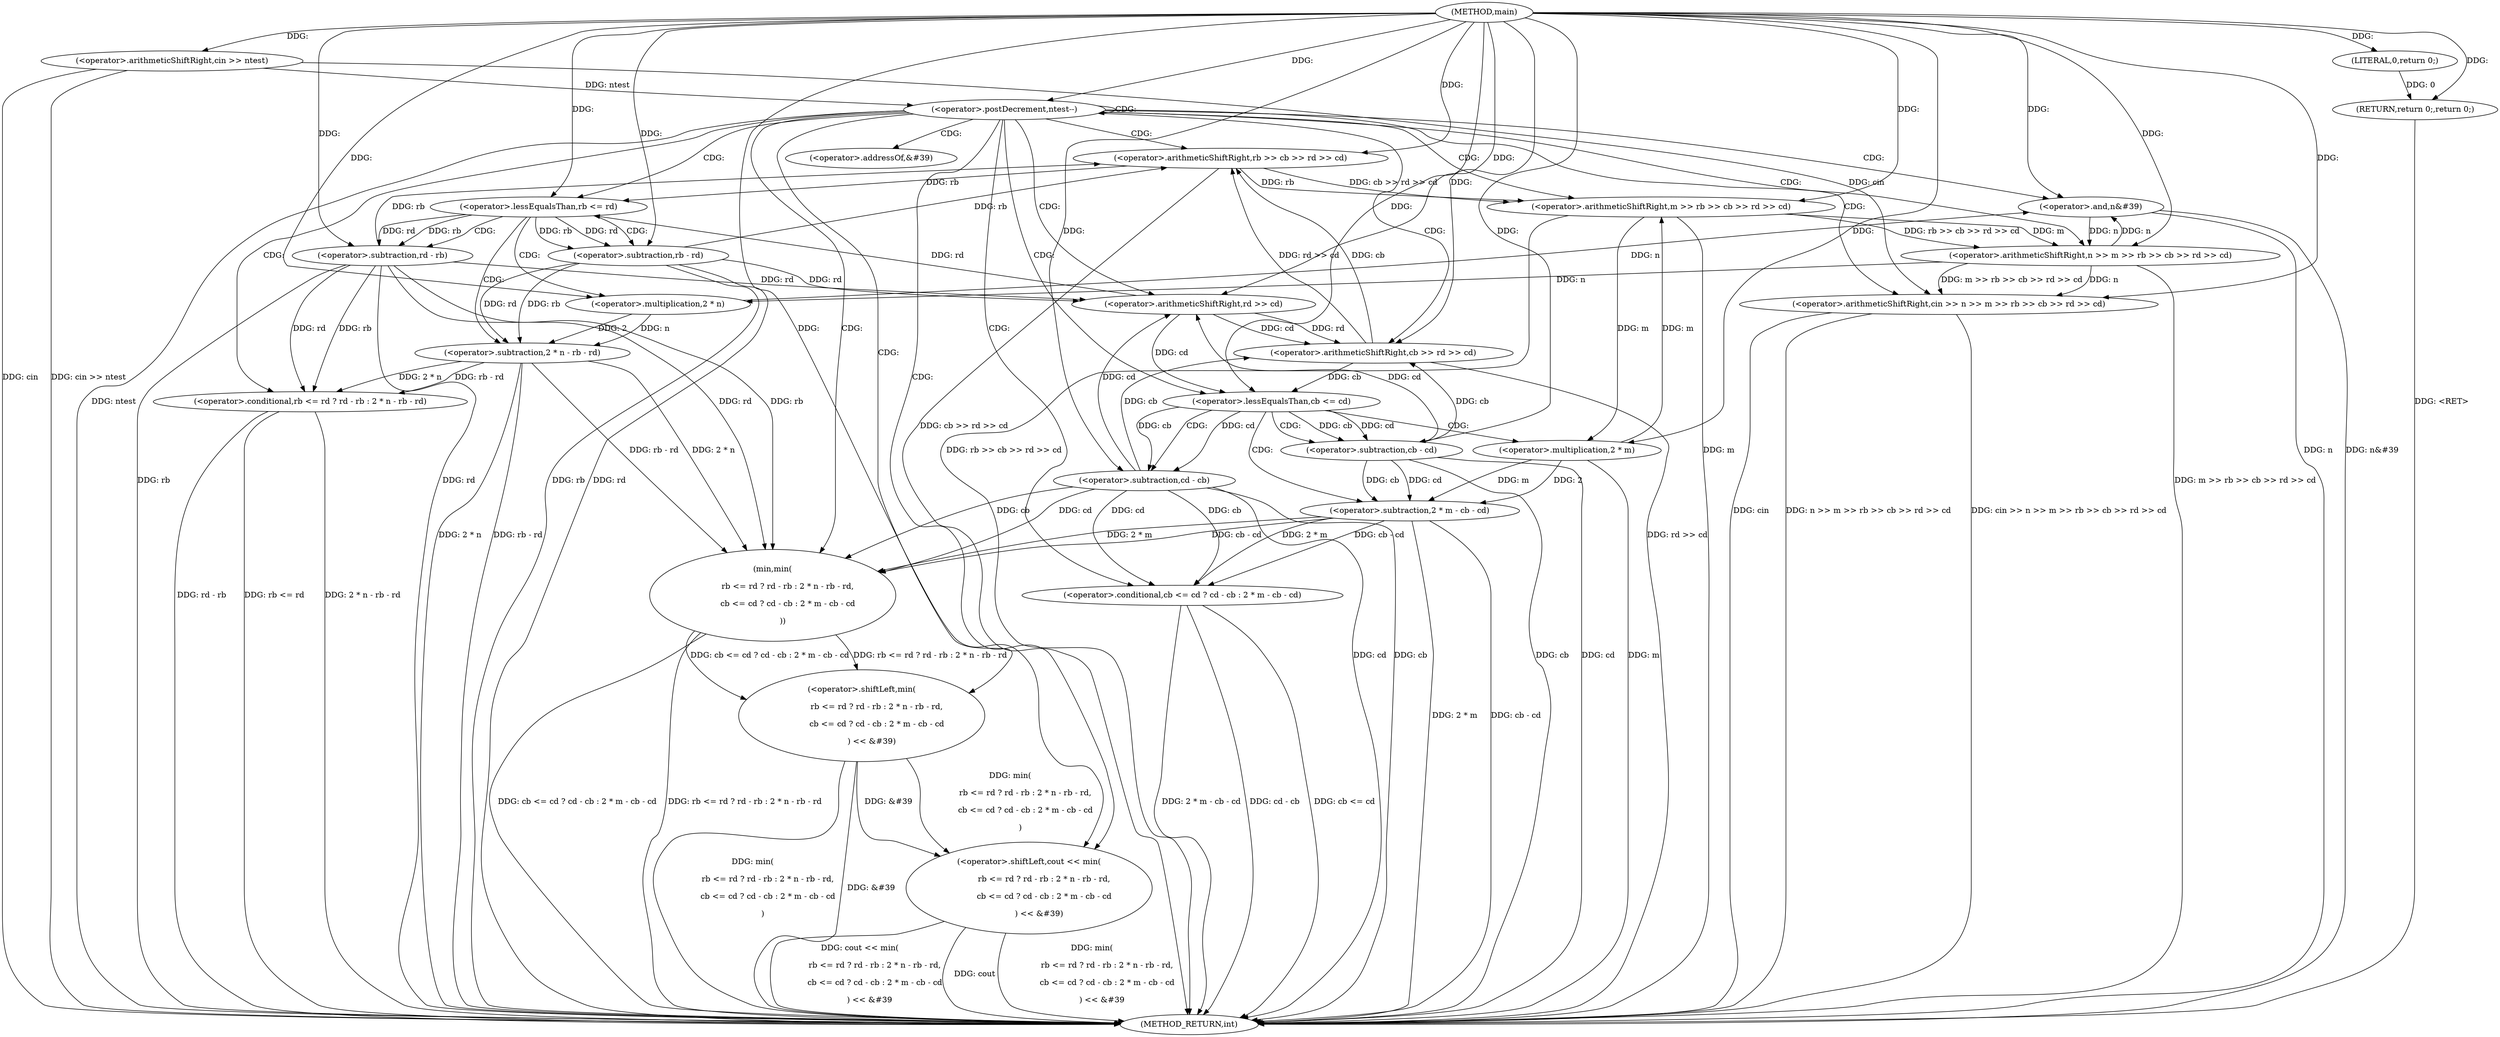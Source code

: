 digraph "main" {  
"1000101" [label = "(METHOD,main)" ]
"1000169" [label = "(METHOD_RETURN,int)" ]
"1000104" [label = "(<operator>.arithmeticShiftRight,cin >> ntest)" ]
"1000167" [label = "(RETURN,return 0;,return 0;)" ]
"1000108" [label = "(<operator>.postDecrement,ntest--)" ]
"1000168" [label = "(LITERAL,0,return 0;)" ]
"1000117" [label = "(<operator>.arithmeticShiftRight,cin >> n >> m >> rb >> cb >> rd >> cd)" ]
"1000130" [label = "(<operator>.shiftLeft,cout << min(\n            rb <= rd ? rd - rb : 2 * n - rb - rd,\n            cb <= cd ? cd - cb : 2 * m - cb - cd\n        ) << &#39)" ]
"1000164" [label = "(<operator>.and,n&#39)" ]
"1000119" [label = "(<operator>.arithmeticShiftRight,n >> m >> rb >> cb >> rd >> cd)" ]
"1000132" [label = "(<operator>.shiftLeft,min(\n            rb <= rd ? rd - rb : 2 * n - rb - rd,\n            cb <= cd ? cd - cb : 2 * m - cb - cd\n        ) << &#39)" ]
"1000121" [label = "(<operator>.arithmeticShiftRight,m >> rb >> cb >> rd >> cd)" ]
"1000133" [label = "(min,min(\n            rb <= rd ? rd - rb : 2 * n - rb - rd,\n            cb <= cd ? cd - cb : 2 * m - cb - cd\n        ))" ]
"1000123" [label = "(<operator>.arithmeticShiftRight,rb >> cb >> rd >> cd)" ]
"1000134" [label = "(<operator>.conditional,rb <= rd ? rd - rb : 2 * n - rb - rd)" ]
"1000148" [label = "(<operator>.conditional,cb <= cd ? cd - cb : 2 * m - cb - cd)" ]
"1000125" [label = "(<operator>.arithmeticShiftRight,cb >> rd >> cd)" ]
"1000135" [label = "(<operator>.lessEqualsThan,rb <= rd)" ]
"1000138" [label = "(<operator>.subtraction,rd - rb)" ]
"1000141" [label = "(<operator>.subtraction,2 * n - rb - rd)" ]
"1000149" [label = "(<operator>.lessEqualsThan,cb <= cd)" ]
"1000152" [label = "(<operator>.subtraction,cd - cb)" ]
"1000155" [label = "(<operator>.subtraction,2 * m - cb - cd)" ]
"1000127" [label = "(<operator>.arithmeticShiftRight,rd >> cd)" ]
"1000142" [label = "(<operator>.multiplication,2 * n)" ]
"1000145" [label = "(<operator>.subtraction,rb - rd)" ]
"1000156" [label = "(<operator>.multiplication,2 * m)" ]
"1000159" [label = "(<operator>.subtraction,cb - cd)" ]
"1000162" [label = "(<operator>.addressOf,&#39)" ]
  "1000104" -> "1000169"  [ label = "DDG: cin"] 
  "1000104" -> "1000169"  [ label = "DDG: cin >> ntest"] 
  "1000108" -> "1000169"  [ label = "DDG: ntest"] 
  "1000117" -> "1000169"  [ label = "DDG: cin"] 
  "1000121" -> "1000169"  [ label = "DDG: m"] 
  "1000125" -> "1000169"  [ label = "DDG: rd >> cd"] 
  "1000123" -> "1000169"  [ label = "DDG: cb >> rd >> cd"] 
  "1000121" -> "1000169"  [ label = "DDG: rb >> cb >> rd >> cd"] 
  "1000119" -> "1000169"  [ label = "DDG: m >> rb >> cb >> rd >> cd"] 
  "1000117" -> "1000169"  [ label = "DDG: n >> m >> rb >> cb >> rd >> cd"] 
  "1000117" -> "1000169"  [ label = "DDG: cin >> n >> m >> rb >> cb >> rd >> cd"] 
  "1000134" -> "1000169"  [ label = "DDG: rb <= rd"] 
  "1000141" -> "1000169"  [ label = "DDG: 2 * n"] 
  "1000145" -> "1000169"  [ label = "DDG: rb"] 
  "1000145" -> "1000169"  [ label = "DDG: rd"] 
  "1000141" -> "1000169"  [ label = "DDG: rb - rd"] 
  "1000134" -> "1000169"  [ label = "DDG: 2 * n - rb - rd"] 
  "1000138" -> "1000169"  [ label = "DDG: rd"] 
  "1000138" -> "1000169"  [ label = "DDG: rb"] 
  "1000134" -> "1000169"  [ label = "DDG: rd - rb"] 
  "1000133" -> "1000169"  [ label = "DDG: rb <= rd ? rd - rb : 2 * n - rb - rd"] 
  "1000148" -> "1000169"  [ label = "DDG: cb <= cd"] 
  "1000156" -> "1000169"  [ label = "DDG: m"] 
  "1000155" -> "1000169"  [ label = "DDG: 2 * m"] 
  "1000159" -> "1000169"  [ label = "DDG: cb"] 
  "1000159" -> "1000169"  [ label = "DDG: cd"] 
  "1000155" -> "1000169"  [ label = "DDG: cb - cd"] 
  "1000148" -> "1000169"  [ label = "DDG: 2 * m - cb - cd"] 
  "1000152" -> "1000169"  [ label = "DDG: cd"] 
  "1000152" -> "1000169"  [ label = "DDG: cb"] 
  "1000148" -> "1000169"  [ label = "DDG: cd - cb"] 
  "1000133" -> "1000169"  [ label = "DDG: cb <= cd ? cd - cb : 2 * m - cb - cd"] 
  "1000132" -> "1000169"  [ label = "DDG: min(\n            rb <= rd ? rd - rb : 2 * n - rb - rd,\n            cb <= cd ? cd - cb : 2 * m - cb - cd\n        )"] 
  "1000132" -> "1000169"  [ label = "DDG: &#39"] 
  "1000130" -> "1000169"  [ label = "DDG: min(\n            rb <= rd ? rd - rb : 2 * n - rb - rd,\n            cb <= cd ? cd - cb : 2 * m - cb - cd\n        ) << &#39"] 
  "1000130" -> "1000169"  [ label = "DDG: cout << min(\n            rb <= rd ? rd - rb : 2 * n - rb - rd,\n            cb <= cd ? cd - cb : 2 * m - cb - cd\n        ) << &#39"] 
  "1000164" -> "1000169"  [ label = "DDG: n"] 
  "1000164" -> "1000169"  [ label = "DDG: n&#39"] 
  "1000167" -> "1000169"  [ label = "DDG: <RET>"] 
  "1000130" -> "1000169"  [ label = "DDG: cout"] 
  "1000168" -> "1000167"  [ label = "DDG: 0"] 
  "1000101" -> "1000167"  [ label = "DDG: "] 
  "1000101" -> "1000104"  [ label = "DDG: "] 
  "1000101" -> "1000168"  [ label = "DDG: "] 
  "1000104" -> "1000108"  [ label = "DDG: ntest"] 
  "1000101" -> "1000108"  [ label = "DDG: "] 
  "1000104" -> "1000117"  [ label = "DDG: cin"] 
  "1000101" -> "1000117"  [ label = "DDG: "] 
  "1000119" -> "1000117"  [ label = "DDG: n"] 
  "1000119" -> "1000117"  [ label = "DDG: m >> rb >> cb >> rd >> cd"] 
  "1000101" -> "1000130"  [ label = "DDG: "] 
  "1000132" -> "1000130"  [ label = "DDG: min(\n            rb <= rd ? rd - rb : 2 * n - rb - rd,\n            cb <= cd ? cd - cb : 2 * m - cb - cd\n        )"] 
  "1000132" -> "1000130"  [ label = "DDG: &#39"] 
  "1000119" -> "1000164"  [ label = "DDG: n"] 
  "1000142" -> "1000164"  [ label = "DDG: n"] 
  "1000101" -> "1000164"  [ label = "DDG: "] 
  "1000164" -> "1000119"  [ label = "DDG: n"] 
  "1000101" -> "1000119"  [ label = "DDG: "] 
  "1000121" -> "1000119"  [ label = "DDG: rb >> cb >> rd >> cd"] 
  "1000121" -> "1000119"  [ label = "DDG: m"] 
  "1000133" -> "1000132"  [ label = "DDG: cb <= cd ? cd - cb : 2 * m - cb - cd"] 
  "1000133" -> "1000132"  [ label = "DDG: rb <= rd ? rd - rb : 2 * n - rb - rd"] 
  "1000156" -> "1000121"  [ label = "DDG: m"] 
  "1000101" -> "1000121"  [ label = "DDG: "] 
  "1000123" -> "1000121"  [ label = "DDG: rb"] 
  "1000123" -> "1000121"  [ label = "DDG: cb >> rd >> cd"] 
  "1000141" -> "1000133"  [ label = "DDG: 2 * n"] 
  "1000141" -> "1000133"  [ label = "DDG: rb - rd"] 
  "1000138" -> "1000133"  [ label = "DDG: rd"] 
  "1000138" -> "1000133"  [ label = "DDG: rb"] 
  "1000155" -> "1000133"  [ label = "DDG: 2 * m"] 
  "1000155" -> "1000133"  [ label = "DDG: cb - cd"] 
  "1000152" -> "1000133"  [ label = "DDG: cb"] 
  "1000152" -> "1000133"  [ label = "DDG: cd"] 
  "1000145" -> "1000123"  [ label = "DDG: rb"] 
  "1000138" -> "1000123"  [ label = "DDG: rb"] 
  "1000101" -> "1000123"  [ label = "DDG: "] 
  "1000125" -> "1000123"  [ label = "DDG: rd >> cd"] 
  "1000125" -> "1000123"  [ label = "DDG: cb"] 
  "1000138" -> "1000134"  [ label = "DDG: rd"] 
  "1000138" -> "1000134"  [ label = "DDG: rb"] 
  "1000141" -> "1000134"  [ label = "DDG: 2 * n"] 
  "1000141" -> "1000134"  [ label = "DDG: rb - rd"] 
  "1000152" -> "1000148"  [ label = "DDG: cb"] 
  "1000152" -> "1000148"  [ label = "DDG: cd"] 
  "1000155" -> "1000148"  [ label = "DDG: 2 * m"] 
  "1000155" -> "1000148"  [ label = "DDG: cb - cd"] 
  "1000159" -> "1000125"  [ label = "DDG: cb"] 
  "1000152" -> "1000125"  [ label = "DDG: cb"] 
  "1000101" -> "1000125"  [ label = "DDG: "] 
  "1000127" -> "1000125"  [ label = "DDG: rd"] 
  "1000127" -> "1000125"  [ label = "DDG: cd"] 
  "1000123" -> "1000135"  [ label = "DDG: rb"] 
  "1000101" -> "1000135"  [ label = "DDG: "] 
  "1000127" -> "1000135"  [ label = "DDG: rd"] 
  "1000135" -> "1000138"  [ label = "DDG: rd"] 
  "1000101" -> "1000138"  [ label = "DDG: "] 
  "1000135" -> "1000138"  [ label = "DDG: rb"] 
  "1000142" -> "1000141"  [ label = "DDG: 2"] 
  "1000142" -> "1000141"  [ label = "DDG: n"] 
  "1000145" -> "1000141"  [ label = "DDG: rb"] 
  "1000145" -> "1000141"  [ label = "DDG: rd"] 
  "1000125" -> "1000149"  [ label = "DDG: cb"] 
  "1000101" -> "1000149"  [ label = "DDG: "] 
  "1000127" -> "1000149"  [ label = "DDG: cd"] 
  "1000149" -> "1000152"  [ label = "DDG: cd"] 
  "1000101" -> "1000152"  [ label = "DDG: "] 
  "1000149" -> "1000152"  [ label = "DDG: cb"] 
  "1000156" -> "1000155"  [ label = "DDG: 2"] 
  "1000156" -> "1000155"  [ label = "DDG: m"] 
  "1000159" -> "1000155"  [ label = "DDG: cd"] 
  "1000159" -> "1000155"  [ label = "DDG: cb"] 
  "1000145" -> "1000127"  [ label = "DDG: rd"] 
  "1000138" -> "1000127"  [ label = "DDG: rd"] 
  "1000101" -> "1000127"  [ label = "DDG: "] 
  "1000159" -> "1000127"  [ label = "DDG: cd"] 
  "1000152" -> "1000127"  [ label = "DDG: cd"] 
  "1000101" -> "1000142"  [ label = "DDG: "] 
  "1000119" -> "1000142"  [ label = "DDG: n"] 
  "1000135" -> "1000145"  [ label = "DDG: rb"] 
  "1000101" -> "1000145"  [ label = "DDG: "] 
  "1000135" -> "1000145"  [ label = "DDG: rd"] 
  "1000101" -> "1000156"  [ label = "DDG: "] 
  "1000121" -> "1000156"  [ label = "DDG: m"] 
  "1000149" -> "1000159"  [ label = "DDG: cb"] 
  "1000101" -> "1000159"  [ label = "DDG: "] 
  "1000149" -> "1000159"  [ label = "DDG: cd"] 
  "1000108" -> "1000125"  [ label = "CDG: "] 
  "1000108" -> "1000117"  [ label = "CDG: "] 
  "1000108" -> "1000164"  [ label = "CDG: "] 
  "1000108" -> "1000127"  [ label = "CDG: "] 
  "1000108" -> "1000119"  [ label = "CDG: "] 
  "1000108" -> "1000135"  [ label = "CDG: "] 
  "1000108" -> "1000148"  [ label = "CDG: "] 
  "1000108" -> "1000133"  [ label = "CDG: "] 
  "1000108" -> "1000149"  [ label = "CDG: "] 
  "1000108" -> "1000121"  [ label = "CDG: "] 
  "1000108" -> "1000132"  [ label = "CDG: "] 
  "1000108" -> "1000123"  [ label = "CDG: "] 
  "1000108" -> "1000108"  [ label = "CDG: "] 
  "1000108" -> "1000130"  [ label = "CDG: "] 
  "1000108" -> "1000162"  [ label = "CDG: "] 
  "1000108" -> "1000134"  [ label = "CDG: "] 
  "1000135" -> "1000142"  [ label = "CDG: "] 
  "1000135" -> "1000141"  [ label = "CDG: "] 
  "1000135" -> "1000145"  [ label = "CDG: "] 
  "1000135" -> "1000138"  [ label = "CDG: "] 
  "1000149" -> "1000156"  [ label = "CDG: "] 
  "1000149" -> "1000152"  [ label = "CDG: "] 
  "1000149" -> "1000159"  [ label = "CDG: "] 
  "1000149" -> "1000155"  [ label = "CDG: "] 
}
